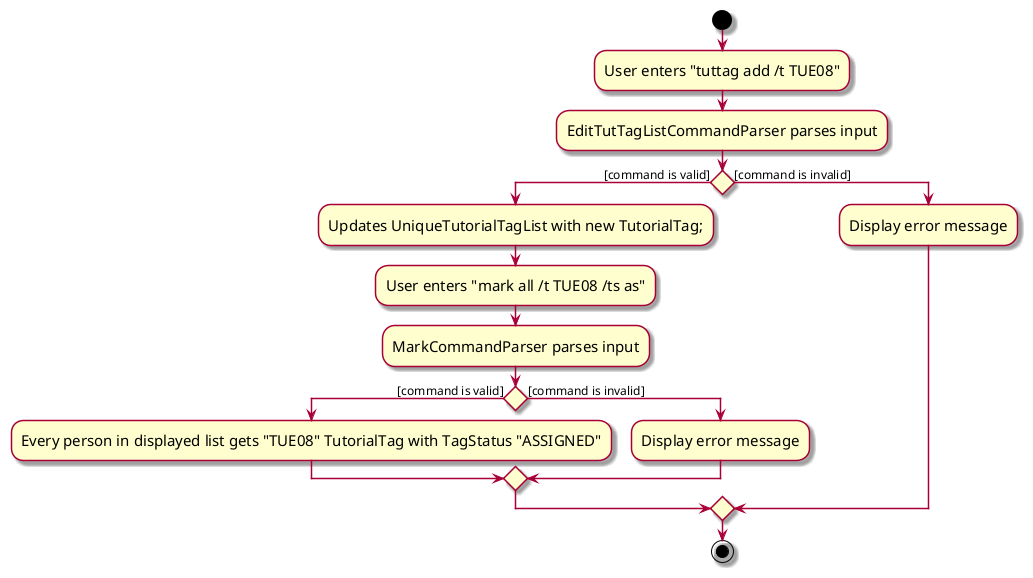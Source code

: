 @startuml
skin rose
skinparam ActivityFontSize 15
skinparam ArrowFontSize 12
start
:User enters "tuttag add /t TUE08";

:EditTutTagListCommandParser parses input;

if () then ([command is valid])
    :Updates UniqueTutorialTagList with new TutorialTag;;
    :User enters "mark all /t TUE08 /ts as";
    :MarkCommandParser parses input;
    if () then ([command is valid])
    :Every person in displayed list gets "TUE08" TutorialTag with TagStatus "ASSIGNED";
    else ([command is invalid])
    :Display error message;
    endif
else ([command is invalid])
    :Display error message;
endif
stop
@enduml
